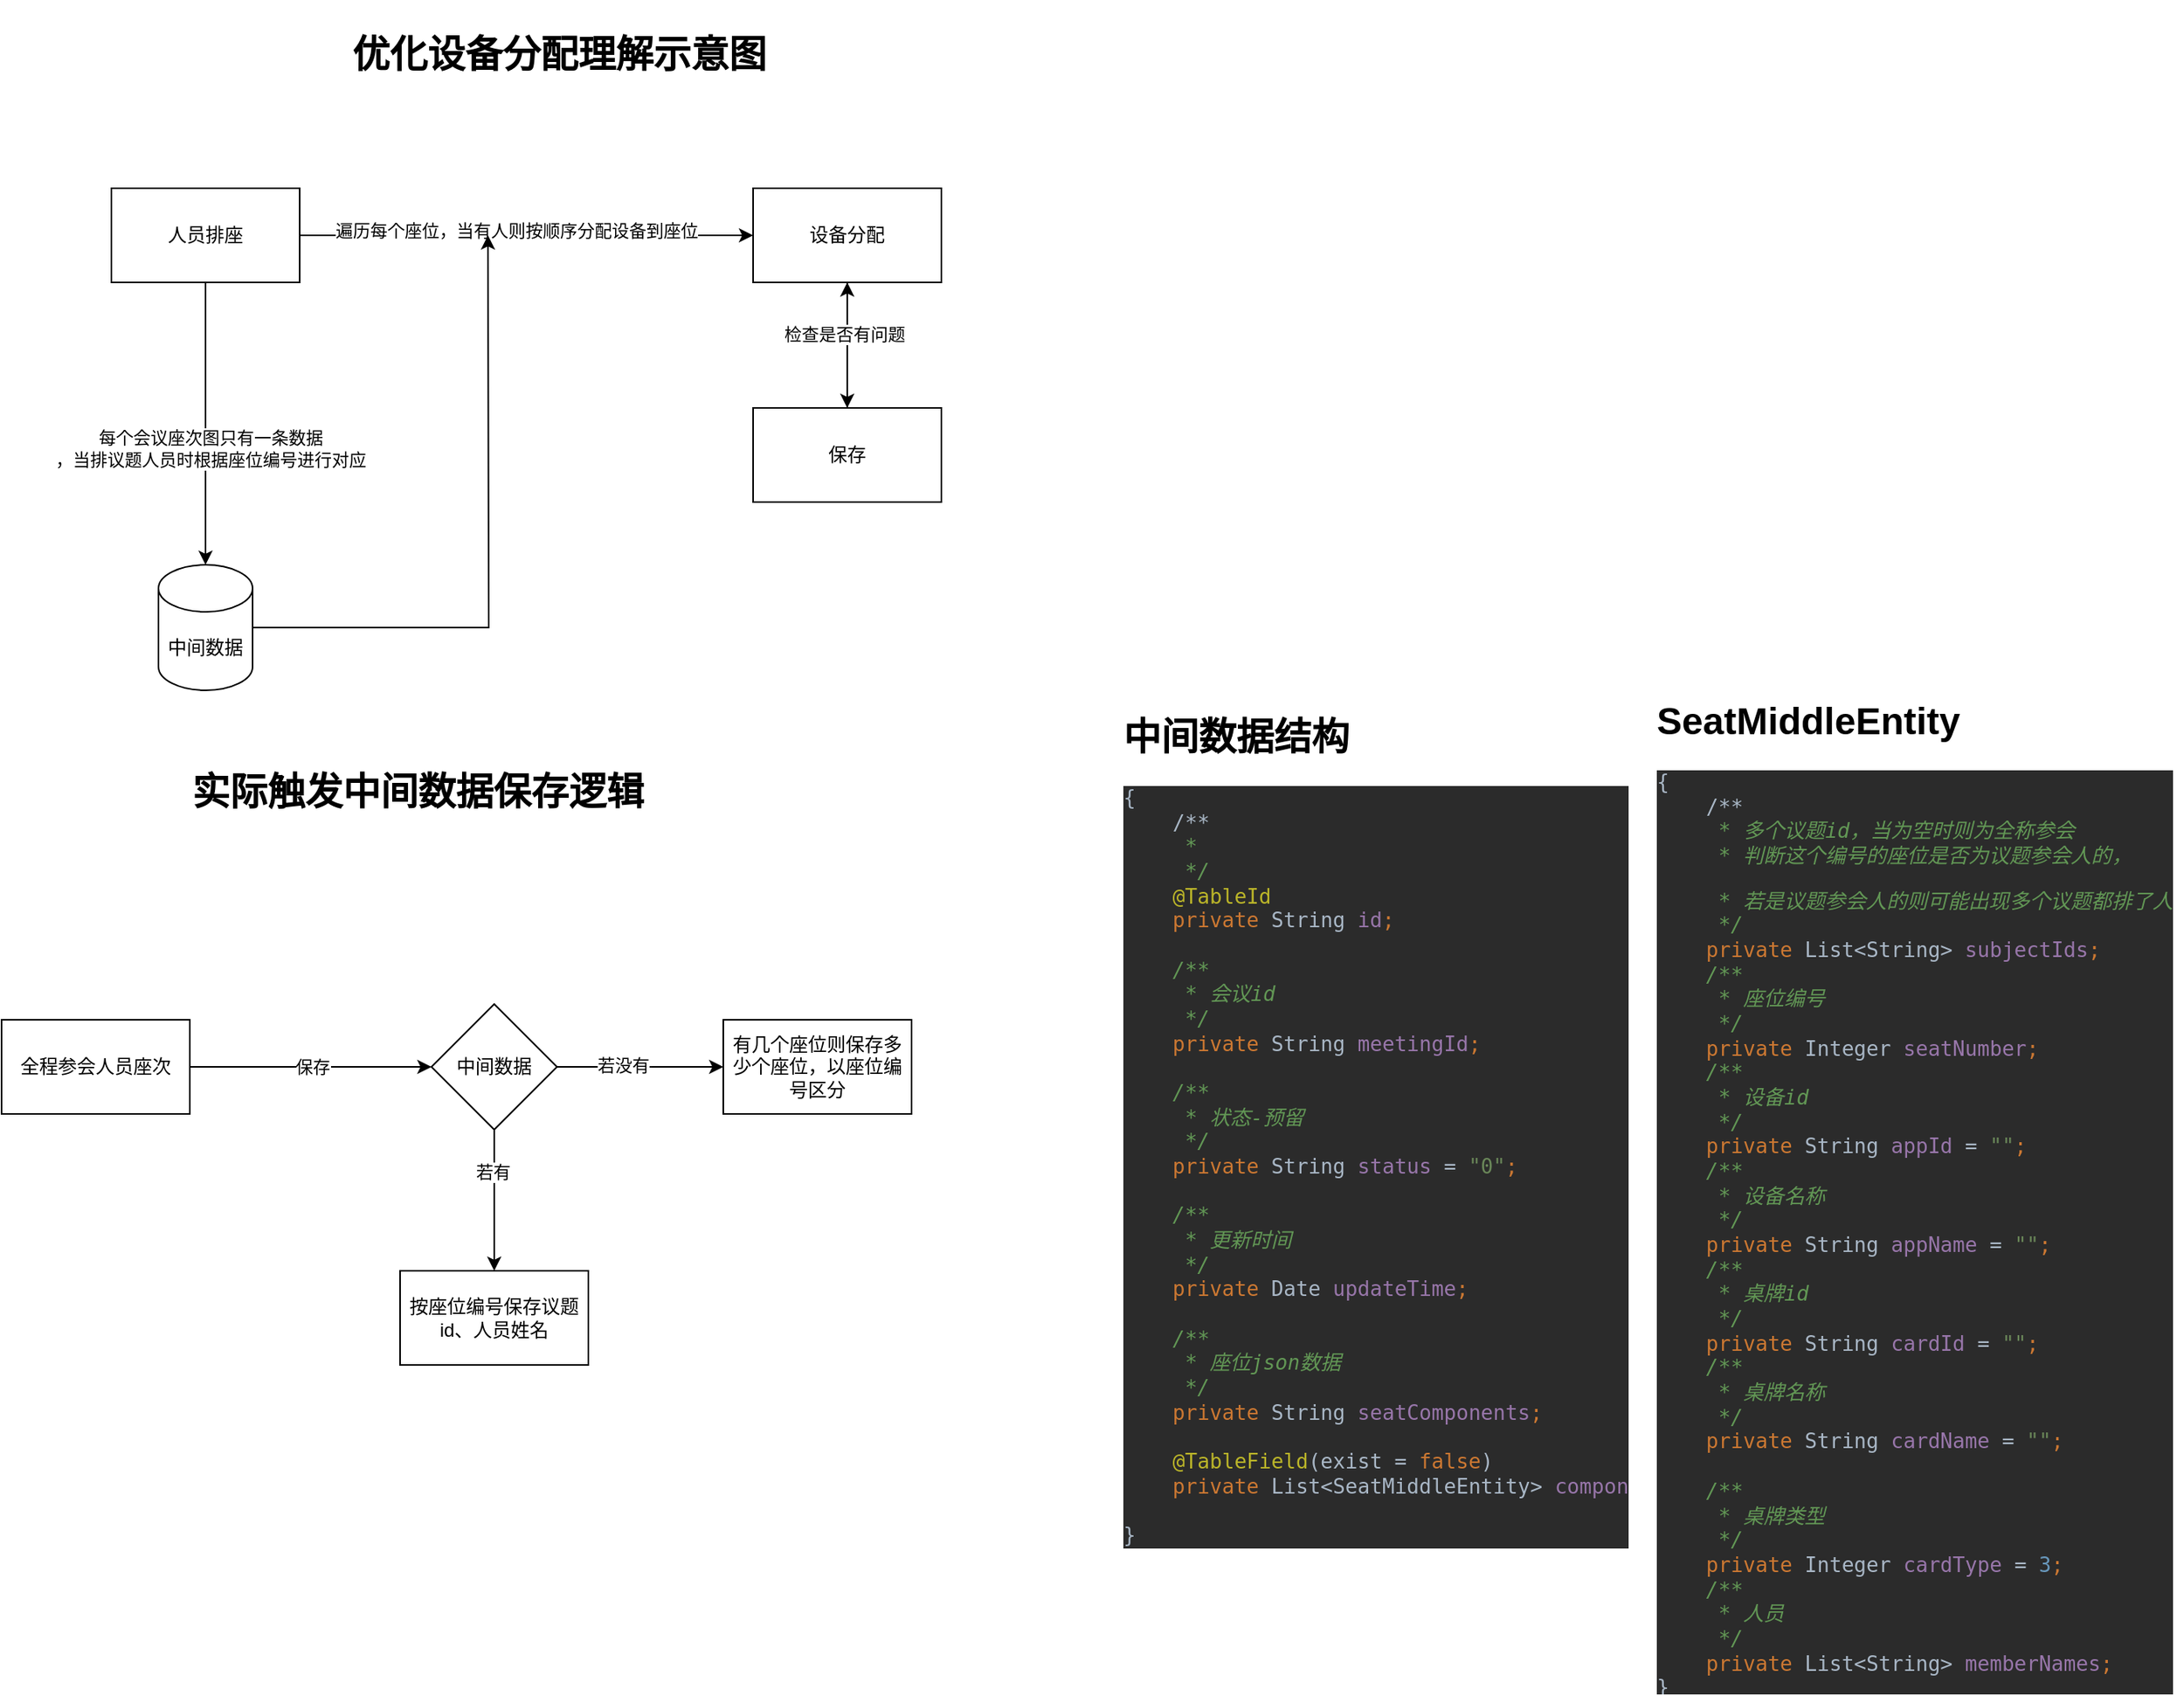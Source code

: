 <mxfile version="22.1.16" type="github">
  <diagram name="第 1 页" id="e1NoEdf7aWCd0x2-uwLn">
    <mxGraphModel dx="1877" dy="1738" grid="1" gridSize="10" guides="1" tooltips="1" connect="1" arrows="1" fold="1" page="1" pageScale="1" pageWidth="827" pageHeight="1169" math="0" shadow="0">
      <root>
        <mxCell id="0" />
        <mxCell id="1" parent="0" />
        <mxCell id="jQPC9AbLbP4iLRhdmr1n-7" style="edgeStyle=orthogonalEdgeStyle;rounded=0;orthogonalLoop=1;jettySize=auto;html=1;entryX=0;entryY=0.5;entryDx=0;entryDy=0;" parent="1" source="jQPC9AbLbP4iLRhdmr1n-1" target="jQPC9AbLbP4iLRhdmr1n-8" edge="1">
          <mxGeometry relative="1" as="geometry">
            <mxPoint x="230" y="100" as="targetPoint" />
          </mxGeometry>
        </mxCell>
        <mxCell id="jQPC9AbLbP4iLRhdmr1n-11" value="遍历每个座位，当有人则按顺序分配设备到座位" style="edgeLabel;html=1;align=center;verticalAlign=middle;resizable=0;points=[];" parent="jQPC9AbLbP4iLRhdmr1n-7" vertex="1" connectable="0">
          <mxGeometry x="-0.05" y="3" relative="1" as="geometry">
            <mxPoint as="offset" />
          </mxGeometry>
        </mxCell>
        <mxCell id="jQPC9AbLbP4iLRhdmr1n-1" value="人员排座" style="rounded=0;whiteSpace=wrap;html=1;" parent="1" vertex="1">
          <mxGeometry x="-130" y="70" width="120" height="60" as="geometry" />
        </mxCell>
        <mxCell id="jQPC9AbLbP4iLRhdmr1n-2" value="&lt;h1&gt;优化设备分配理解示意图&lt;/h1&gt;" style="text;html=1;align=center;verticalAlign=middle;resizable=0;points=[];autosize=1;strokeColor=none;fillColor=none;" parent="1" vertex="1">
          <mxGeometry x="10" y="-50" width="290" height="70" as="geometry" />
        </mxCell>
        <mxCell id="jQPC9AbLbP4iLRhdmr1n-9" style="edgeStyle=orthogonalEdgeStyle;rounded=0;orthogonalLoop=1;jettySize=auto;html=1;" parent="1" source="jQPC9AbLbP4iLRhdmr1n-4" edge="1">
          <mxGeometry relative="1" as="geometry">
            <mxPoint x="110" y="100" as="targetPoint" />
          </mxGeometry>
        </mxCell>
        <mxCell id="jQPC9AbLbP4iLRhdmr1n-4" value="中间数据" style="shape=cylinder3;whiteSpace=wrap;html=1;boundedLbl=1;backgroundOutline=1;size=15;" parent="1" vertex="1">
          <mxGeometry x="-100" y="310" width="60" height="80" as="geometry" />
        </mxCell>
        <mxCell id="jQPC9AbLbP4iLRhdmr1n-5" style="edgeStyle=orthogonalEdgeStyle;rounded=0;orthogonalLoop=1;jettySize=auto;html=1;entryX=0.5;entryY=0;entryDx=0;entryDy=0;entryPerimeter=0;" parent="1" source="jQPC9AbLbP4iLRhdmr1n-1" target="jQPC9AbLbP4iLRhdmr1n-4" edge="1">
          <mxGeometry relative="1" as="geometry" />
        </mxCell>
        <mxCell id="jQPC9AbLbP4iLRhdmr1n-6" value="每个会议座次图只有一条数据&lt;br&gt;，当排议题人员时根据座位编号进行对应" style="edgeLabel;html=1;align=center;verticalAlign=middle;resizable=0;points=[];" parent="jQPC9AbLbP4iLRhdmr1n-5" vertex="1" connectable="0">
          <mxGeometry x="0.18" y="3" relative="1" as="geometry">
            <mxPoint as="offset" />
          </mxGeometry>
        </mxCell>
        <mxCell id="jQPC9AbLbP4iLRhdmr1n-13" value="" style="edgeStyle=orthogonalEdgeStyle;rounded=0;orthogonalLoop=1;jettySize=auto;html=1;" parent="1" source="jQPC9AbLbP4iLRhdmr1n-8" target="jQPC9AbLbP4iLRhdmr1n-12" edge="1">
          <mxGeometry relative="1" as="geometry" />
        </mxCell>
        <mxCell id="jQPC9AbLbP4iLRhdmr1n-8" value="设备分配" style="rounded=0;whiteSpace=wrap;html=1;" parent="1" vertex="1">
          <mxGeometry x="279" y="70" width="120" height="60" as="geometry" />
        </mxCell>
        <mxCell id="jQPC9AbLbP4iLRhdmr1n-14" value="" style="edgeStyle=orthogonalEdgeStyle;rounded=0;orthogonalLoop=1;jettySize=auto;html=1;" parent="1" source="jQPC9AbLbP4iLRhdmr1n-12" target="jQPC9AbLbP4iLRhdmr1n-8" edge="1">
          <mxGeometry relative="1" as="geometry" />
        </mxCell>
        <mxCell id="jQPC9AbLbP4iLRhdmr1n-15" value="检查是否有问题" style="edgeLabel;html=1;align=center;verticalAlign=middle;resizable=0;points=[];" parent="jQPC9AbLbP4iLRhdmr1n-14" vertex="1" connectable="0">
          <mxGeometry x="0.175" y="2" relative="1" as="geometry">
            <mxPoint as="offset" />
          </mxGeometry>
        </mxCell>
        <mxCell id="jQPC9AbLbP4iLRhdmr1n-12" value="保存" style="rounded=0;whiteSpace=wrap;html=1;" parent="1" vertex="1">
          <mxGeometry x="279" y="210" width="120" height="60" as="geometry" />
        </mxCell>
        <mxCell id="TOe0ZiUlGQk0aBQ8viVR-3" style="edgeStyle=orthogonalEdgeStyle;rounded=0;orthogonalLoop=1;jettySize=auto;html=1;entryX=0;entryY=0.5;entryDx=0;entryDy=0;" edge="1" parent="1" source="TOe0ZiUlGQk0aBQ8viVR-1" target="TOe0ZiUlGQk0aBQ8viVR-7">
          <mxGeometry relative="1" as="geometry">
            <mxPoint x="80" y="630" as="targetPoint" />
          </mxGeometry>
        </mxCell>
        <mxCell id="TOe0ZiUlGQk0aBQ8viVR-5" value="保存" style="edgeLabel;html=1;align=center;verticalAlign=middle;resizable=0;points=[];" vertex="1" connectable="0" parent="TOe0ZiUlGQk0aBQ8viVR-3">
          <mxGeometry x="0.01" relative="1" as="geometry">
            <mxPoint as="offset" />
          </mxGeometry>
        </mxCell>
        <mxCell id="TOe0ZiUlGQk0aBQ8viVR-1" value="全程参会人员座次" style="rounded=0;whiteSpace=wrap;html=1;" vertex="1" parent="1">
          <mxGeometry x="-200" y="600" width="120" height="60" as="geometry" />
        </mxCell>
        <mxCell id="TOe0ZiUlGQk0aBQ8viVR-2" value="&lt;h1&gt;实际触发中间数据保存逻辑&lt;br&gt;&lt;/h1&gt;" style="text;html=1;align=center;verticalAlign=middle;resizable=0;points=[];autosize=1;strokeColor=none;fillColor=none;" vertex="1" parent="1">
          <mxGeometry x="-90" y="420" width="310" height="70" as="geometry" />
        </mxCell>
        <mxCell id="TOe0ZiUlGQk0aBQ8viVR-9" style="edgeStyle=orthogonalEdgeStyle;rounded=0;orthogonalLoop=1;jettySize=auto;html=1;entryX=0;entryY=0.5;entryDx=0;entryDy=0;" edge="1" parent="1" source="TOe0ZiUlGQk0aBQ8viVR-7" target="TOe0ZiUlGQk0aBQ8viVR-8">
          <mxGeometry relative="1" as="geometry" />
        </mxCell>
        <mxCell id="TOe0ZiUlGQk0aBQ8viVR-12" value="若没有" style="edgeLabel;html=1;align=center;verticalAlign=middle;resizable=0;points=[];" vertex="1" connectable="0" parent="TOe0ZiUlGQk0aBQ8viVR-9">
          <mxGeometry x="-0.238" y="1" relative="1" as="geometry">
            <mxPoint x="1" as="offset" />
          </mxGeometry>
        </mxCell>
        <mxCell id="TOe0ZiUlGQk0aBQ8viVR-14" style="edgeStyle=orthogonalEdgeStyle;rounded=0;orthogonalLoop=1;jettySize=auto;html=1;entryX=0.5;entryY=0;entryDx=0;entryDy=0;" edge="1" parent="1" source="TOe0ZiUlGQk0aBQ8viVR-7" target="TOe0ZiUlGQk0aBQ8viVR-13">
          <mxGeometry relative="1" as="geometry" />
        </mxCell>
        <mxCell id="TOe0ZiUlGQk0aBQ8viVR-16" value="若有" style="edgeLabel;html=1;align=center;verticalAlign=middle;resizable=0;points=[];" vertex="1" connectable="0" parent="TOe0ZiUlGQk0aBQ8viVR-14">
          <mxGeometry x="-0.413" y="-1" relative="1" as="geometry">
            <mxPoint as="offset" />
          </mxGeometry>
        </mxCell>
        <mxCell id="TOe0ZiUlGQk0aBQ8viVR-7" value="中间数据" style="rhombus;whiteSpace=wrap;html=1;" vertex="1" parent="1">
          <mxGeometry x="74" y="590" width="80" height="80" as="geometry" />
        </mxCell>
        <mxCell id="TOe0ZiUlGQk0aBQ8viVR-8" value="有几个座位则保存多少个座位，以座位编号区分" style="rounded=0;whiteSpace=wrap;html=1;" vertex="1" parent="1">
          <mxGeometry x="260" y="600" width="120" height="60" as="geometry" />
        </mxCell>
        <mxCell id="TOe0ZiUlGQk0aBQ8viVR-10" value="&lt;h1&gt;中间数据结构&lt;/h1&gt;&lt;pre style=&quot;background-color:#2b2b2b;color:#a9b7c6;font-family:&#39;JetBrains Mono&#39;,monospace;font-size:9.8pt;&quot;&gt;{&lt;br&gt;    /**&lt;br&gt;&lt;span style=&quot;color:#629755;font-style:italic;&quot;&gt;     *&lt;br&gt;&lt;/span&gt;&lt;span style=&quot;color:#629755;font-style:italic;&quot;&gt;     */&lt;br&gt;&lt;/span&gt;&lt;span style=&quot;color:#629755;font-style:italic;&quot;&gt;    &lt;/span&gt;&lt;span style=&quot;color:#bbb529;&quot;&gt;@TableId&lt;br&gt;&lt;/span&gt;&lt;span style=&quot;color:#bbb529;&quot;&gt;    &lt;/span&gt;&lt;span style=&quot;color:#cc7832;&quot;&gt;private &lt;/span&gt;String &lt;span style=&quot;color:#9876aa;&quot;&gt;id&lt;/span&gt;&lt;span style=&quot;color:#cc7832;&quot;&gt;;&lt;br&gt;&lt;/span&gt;&lt;span style=&quot;color:#cc7832;&quot;&gt;&lt;br&gt;&lt;/span&gt;&lt;span style=&quot;color:#cc7832;&quot;&gt;    &lt;/span&gt;&lt;span style=&quot;color:#629755;font-style:italic;&quot;&gt;/**&lt;br&gt;&lt;/span&gt;&lt;span style=&quot;color:#629755;font-style:italic;&quot;&gt;     * &lt;/span&gt;&lt;span style=&quot;color:#629755;font-style:italic;font-family:&#39;宋体&#39;,monospace;&quot;&gt;会议&lt;/span&gt;&lt;span style=&quot;color:#629755;font-style:italic;&quot;&gt;id&lt;br&gt;&lt;/span&gt;&lt;span style=&quot;color:#629755;font-style:italic;&quot;&gt;     */&lt;br&gt;&lt;/span&gt;&lt;span style=&quot;color:#629755;font-style:italic;&quot;&gt;    &lt;/span&gt;&lt;span style=&quot;color:#cc7832;&quot;&gt;private &lt;/span&gt;String &lt;span style=&quot;color:#9876aa;&quot;&gt;meetingId&lt;/span&gt;&lt;span style=&quot;color:#cc7832;&quot;&gt;;&lt;br&gt;&lt;/span&gt;&lt;span style=&quot;color:#cc7832;&quot;&gt;&lt;br&gt;&lt;/span&gt;&lt;span style=&quot;color:#cc7832;&quot;&gt;    &lt;/span&gt;&lt;span style=&quot;color:#629755;font-style:italic;&quot;&gt;/**&lt;br&gt;&lt;/span&gt;&lt;span style=&quot;color:#629755;font-style:italic;&quot;&gt;     * &lt;/span&gt;&lt;span style=&quot;color:#629755;font-style:italic;font-family:&#39;宋体&#39;,monospace;&quot;&gt;状态&lt;/span&gt;&lt;span style=&quot;color:#629755;font-style:italic;&quot;&gt;-&lt;/span&gt;&lt;span style=&quot;color:#629755;font-style:italic;font-family:&#39;宋体&#39;,monospace;&quot;&gt;预留&lt;br&gt;&lt;/span&gt;&lt;span style=&quot;color:#629755;font-style:italic;font-family:&#39;宋体&#39;,monospace;&quot;&gt;     &lt;/span&gt;&lt;span style=&quot;color:#629755;font-style:italic;&quot;&gt;*/&lt;br&gt;&lt;/span&gt;&lt;span style=&quot;color:#629755;font-style:italic;&quot;&gt;    &lt;/span&gt;&lt;span style=&quot;color:#cc7832;&quot;&gt;private &lt;/span&gt;String &lt;span style=&quot;color:#9876aa;&quot;&gt;status &lt;/span&gt;= &lt;span style=&quot;color:#6a8759;&quot;&gt;&quot;0&quot;&lt;/span&gt;&lt;span style=&quot;color:#cc7832;&quot;&gt;;&lt;br&gt;&lt;/span&gt;&lt;span style=&quot;color:#cc7832;&quot;&gt;&lt;br&gt;&lt;/span&gt;&lt;span style=&quot;color:#cc7832;&quot;&gt;    &lt;/span&gt;&lt;span style=&quot;color:#629755;font-style:italic;&quot;&gt;/**&lt;br&gt;&lt;/span&gt;&lt;span style=&quot;color:#629755;font-style:italic;&quot;&gt;     * &lt;/span&gt;&lt;span style=&quot;color:#629755;font-style:italic;font-family:&#39;宋体&#39;,monospace;&quot;&gt;更新时间&lt;br&gt;&lt;/span&gt;&lt;span style=&quot;color:#629755;font-style:italic;font-family:&#39;宋体&#39;,monospace;&quot;&gt;     &lt;/span&gt;&lt;span style=&quot;color:#629755;font-style:italic;&quot;&gt;*/&lt;br&gt;&lt;/span&gt;&lt;span style=&quot;color:#629755;font-style:italic;&quot;&gt;    &lt;/span&gt;&lt;span style=&quot;color:#cc7832;&quot;&gt;private &lt;/span&gt;Date &lt;span style=&quot;color:#9876aa;&quot;&gt;updateTime&lt;/span&gt;&lt;span style=&quot;color:#cc7832;&quot;&gt;;&lt;br&gt;&lt;/span&gt;&lt;span style=&quot;color:#cc7832;&quot;&gt;&lt;br&gt;&lt;/span&gt;&lt;span style=&quot;color:#cc7832;&quot;&gt;    &lt;/span&gt;&lt;span style=&quot;color:#629755;font-style:italic;&quot;&gt;/**&lt;br&gt;&lt;/span&gt;&lt;span style=&quot;color:#629755;font-style:italic;&quot;&gt;     * &lt;/span&gt;&lt;span style=&quot;color:#629755;font-style:italic;font-family:&#39;宋体&#39;,monospace;&quot;&gt;座位&lt;/span&gt;&lt;span style=&quot;color:#629755;font-style:italic;&quot;&gt;json&lt;/span&gt;&lt;span style=&quot;color:#629755;font-style:italic;font-family:&#39;宋体&#39;,monospace;&quot;&gt;数据&lt;br&gt;&lt;/span&gt;&lt;span style=&quot;color:#629755;font-style:italic;font-family:&#39;宋体&#39;,monospace;&quot;&gt;     &lt;/span&gt;&lt;span style=&quot;color:#629755;font-style:italic;&quot;&gt;*/&lt;br&gt;&lt;/span&gt;&lt;span style=&quot;color:#629755;font-style:italic;&quot;&gt;    &lt;/span&gt;&lt;span style=&quot;color:#cc7832;&quot;&gt;private &lt;/span&gt;String &lt;span style=&quot;color:#9876aa;&quot;&gt;seatComponents&lt;/span&gt;&lt;span style=&quot;color:#cc7832;&quot;&gt;;&lt;br&gt;&lt;/span&gt;&lt;span style=&quot;color:#cc7832;&quot;&gt;&lt;br&gt;&lt;/span&gt;&lt;span style=&quot;color:#cc7832;&quot;&gt;    &lt;/span&gt;&lt;span style=&quot;color:#bbb529;&quot;&gt;@TableField&lt;/span&gt;(exist = &lt;span style=&quot;color:#cc7832;&quot;&gt;false&lt;/span&gt;)&lt;br&gt;    &lt;span style=&quot;color:#cc7832;&quot;&gt;private &lt;/span&gt;List&amp;lt;SeatMiddleEntity&amp;gt; &lt;span style=&quot;color:#9876aa;&quot;&gt;componentsData&lt;/span&gt;&lt;span style=&quot;color:#cc7832;&quot;&gt;;&lt;br&gt;&lt;/span&gt;&lt;span style=&quot;color:#cc7832;&quot;&gt;&lt;br&gt;&lt;/span&gt;}&lt;/pre&gt;" style="text;html=1;strokeColor=none;fillColor=none;spacing=5;spacingTop=-20;whiteSpace=wrap;overflow=hidden;rounded=0;" vertex="1" parent="1">
          <mxGeometry x="510" y="400" width="330" height="550" as="geometry" />
        </mxCell>
        <mxCell id="TOe0ZiUlGQk0aBQ8viVR-11" value="&lt;h1&gt;SeatMiddleEntity&lt;/h1&gt;&lt;pre style=&quot;background-color:#2b2b2b;color:#a9b7c6;font-family:&#39;JetBrains Mono&#39;,monospace;font-size:9.8pt;&quot;&gt;&lt;pre style=&quot;font-family: &amp;quot;JetBrains Mono&amp;quot;, monospace; font-size: 9.8pt;&quot;&gt;{&lt;br&gt;    /**&lt;br&gt;&lt;span style=&quot;color:#629755;font-style:italic;&quot;&gt;     * &lt;/span&gt;&lt;span style=&quot;color:#629755;font-style:italic;font-family:&#39;宋体&#39;,monospace;&quot;&gt;多个议题&lt;/span&gt;&lt;span style=&quot;color:#629755;font-style:italic;&quot;&gt;id&lt;/span&gt;&lt;span style=&quot;color:#629755;font-style:italic;font-family:&#39;宋体&#39;,monospace;&quot;&gt;，当为空时则为全称参会&lt;br&gt;&lt;/span&gt;&lt;span style=&quot;color:#629755;font-style:italic;font-family:&#39;宋体&#39;,monospace;&quot;&gt;     &lt;/span&gt;&lt;span style=&quot;color:#629755;font-style:italic;&quot;&gt;* &lt;/span&gt;&lt;span style=&quot;color:#629755;font-style:italic;font-family:&#39;宋体&#39;,monospace;&quot;&gt;判断这个编号的座位是否为议题参会人的，&lt;/span&gt;&lt;/pre&gt;&lt;pre style=&quot;font-family: &amp;quot;JetBrains Mono&amp;quot;, monospace; font-size: 9.8pt;&quot;&gt;&lt;span style=&quot;color:#629755;font-style:italic;font-family:&#39;宋体&#39;,monospace;&quot;&gt;     * 若是议题参会人的则可能出现多个议题都排了人&lt;br&gt;&lt;/span&gt;&lt;span style=&quot;color:#629755;font-style:italic;font-family:&#39;宋体&#39;,monospace;&quot;&gt;     &lt;/span&gt;&lt;span style=&quot;color:#629755;font-style:italic;&quot;&gt;*/&lt;br&gt;&lt;/span&gt;&lt;span style=&quot;color:#629755;font-style:italic;&quot;&gt;    &lt;/span&gt;&lt;span style=&quot;color:#cc7832;&quot;&gt;private &lt;/span&gt;List&amp;lt;String&amp;gt; &lt;span style=&quot;color:#9876aa;&quot;&gt;subjectIds&lt;/span&gt;&lt;span style=&quot;color:#cc7832;&quot;&gt;;&lt;br&gt;&lt;/span&gt;&lt;span style=&quot;color:#cc7832;&quot;&gt;    &lt;/span&gt;&lt;span style=&quot;color:#629755;font-style:italic;&quot;&gt;/**&lt;br&gt;&lt;/span&gt;&lt;span style=&quot;color:#629755;font-style:italic;&quot;&gt;     * &lt;/span&gt;&lt;span style=&quot;color:#629755;font-style:italic;font-family:&#39;宋体&#39;,monospace;&quot;&gt;座位编号&lt;br&gt;&lt;/span&gt;&lt;span style=&quot;color:#629755;font-style:italic;font-family:&#39;宋体&#39;,monospace;&quot;&gt;     &lt;/span&gt;&lt;span style=&quot;color:#629755;font-style:italic;&quot;&gt;*/&lt;br&gt;&lt;/span&gt;&lt;span style=&quot;color:#629755;font-style:italic;&quot;&gt;    &lt;/span&gt;&lt;span style=&quot;color:#cc7832;&quot;&gt;private &lt;/span&gt;Integer &lt;span style=&quot;color:#9876aa;&quot;&gt;seatNumber&lt;/span&gt;&lt;span style=&quot;color:#cc7832;&quot;&gt;;&lt;br&gt;&lt;/span&gt;&lt;span style=&quot;color:#cc7832;&quot;&gt;    &lt;/span&gt;&lt;span style=&quot;color:#629755;font-style:italic;&quot;&gt;/**&lt;br&gt;&lt;/span&gt;&lt;span style=&quot;color:#629755;font-style:italic;&quot;&gt;     * &lt;/span&gt;&lt;span style=&quot;color:#629755;font-style:italic;font-family:&#39;宋体&#39;,monospace;&quot;&gt;设备&lt;/span&gt;&lt;span style=&quot;color:#629755;font-style:italic;&quot;&gt;id&lt;br&gt;&lt;/span&gt;&lt;span style=&quot;color:#629755;font-style:italic;&quot;&gt;     */&lt;br&gt;&lt;/span&gt;&lt;span style=&quot;color:#629755;font-style:italic;&quot;&gt;    &lt;/span&gt;&lt;span style=&quot;color:#cc7832;&quot;&gt;private &lt;/span&gt;String &lt;span style=&quot;color:#9876aa;&quot;&gt;appId &lt;/span&gt;= &lt;span style=&quot;color:#6a8759;&quot;&gt;&quot;&quot;&lt;/span&gt;&lt;span style=&quot;color:#cc7832;&quot;&gt;;&lt;br&gt;&lt;/span&gt;&lt;span style=&quot;color:#cc7832;&quot;&gt;    &lt;/span&gt;&lt;span style=&quot;color:#629755;font-style:italic;&quot;&gt;/**&lt;br&gt;&lt;/span&gt;&lt;span style=&quot;color:#629755;font-style:italic;&quot;&gt;     * &lt;/span&gt;&lt;span style=&quot;color:#629755;font-style:italic;font-family:&#39;宋体&#39;,monospace;&quot;&gt;设备名称&lt;br&gt;&lt;/span&gt;&lt;span style=&quot;color:#629755;font-style:italic;font-family:&#39;宋体&#39;,monospace;&quot;&gt;     &lt;/span&gt;&lt;span style=&quot;color:#629755;font-style:italic;&quot;&gt;*/&lt;br&gt;&lt;/span&gt;&lt;span style=&quot;color:#629755;font-style:italic;&quot;&gt;    &lt;/span&gt;&lt;span style=&quot;color:#cc7832;&quot;&gt;private &lt;/span&gt;String &lt;span style=&quot;color:#9876aa;&quot;&gt;appName &lt;/span&gt;= &lt;span style=&quot;color:#6a8759;&quot;&gt;&quot;&quot;&lt;/span&gt;&lt;span style=&quot;color:#cc7832;&quot;&gt;;&lt;br&gt;&lt;/span&gt;&lt;span style=&quot;color:#cc7832;&quot;&gt;    &lt;/span&gt;&lt;span style=&quot;color:#629755;font-style:italic;&quot;&gt;/**&lt;br&gt;&lt;/span&gt;&lt;span style=&quot;color:#629755;font-style:italic;&quot;&gt;     * &lt;/span&gt;&lt;span style=&quot;color:#629755;font-style:italic;font-family:&#39;宋体&#39;,monospace;&quot;&gt;桌牌&lt;/span&gt;&lt;span style=&quot;color:#629755;font-style:italic;&quot;&gt;id&lt;br&gt;&lt;/span&gt;&lt;span style=&quot;color:#629755;font-style:italic;&quot;&gt;     */&lt;br&gt;&lt;/span&gt;&lt;span style=&quot;color:#629755;font-style:italic;&quot;&gt;    &lt;/span&gt;&lt;span style=&quot;color:#cc7832;&quot;&gt;private &lt;/span&gt;String &lt;span style=&quot;color:#9876aa;&quot;&gt;cardId &lt;/span&gt;= &lt;span style=&quot;color:#6a8759;&quot;&gt;&quot;&quot;&lt;/span&gt;&lt;span style=&quot;color:#cc7832;&quot;&gt;;&lt;br&gt;&lt;/span&gt;&lt;span style=&quot;color:#cc7832;&quot;&gt;    &lt;/span&gt;&lt;span style=&quot;color:#629755;font-style:italic;&quot;&gt;/**&lt;br&gt;&lt;/span&gt;&lt;span style=&quot;color:#629755;font-style:italic;&quot;&gt;     * &lt;/span&gt;&lt;span style=&quot;color:#629755;font-style:italic;font-family:&#39;宋体&#39;,monospace;&quot;&gt;桌牌名称&lt;br&gt;&lt;/span&gt;&lt;span style=&quot;color:#629755;font-style:italic;font-family:&#39;宋体&#39;,monospace;&quot;&gt;     &lt;/span&gt;&lt;span style=&quot;color:#629755;font-style:italic;&quot;&gt;*/&lt;br&gt;&lt;/span&gt;&lt;span style=&quot;color:#629755;font-style:italic;&quot;&gt;    &lt;/span&gt;&lt;span style=&quot;color:#cc7832;&quot;&gt;private &lt;/span&gt;String &lt;span style=&quot;color:#9876aa;&quot;&gt;cardName &lt;/span&gt;= &lt;span style=&quot;color:#6a8759;&quot;&gt;&quot;&quot;&lt;/span&gt;&lt;span style=&quot;color:#cc7832;&quot;&gt;;&lt;br&gt;&lt;/span&gt;&lt;span style=&quot;color:#cc7832;&quot;&gt;&lt;br&gt;&lt;/span&gt;&lt;span style=&quot;color:#cc7832;&quot;&gt;    &lt;/span&gt;&lt;span style=&quot;color:#629755;font-style:italic;&quot;&gt;/**&lt;br&gt;&lt;/span&gt;&lt;span style=&quot;color:#629755;font-style:italic;&quot;&gt;     * &lt;/span&gt;&lt;span style=&quot;color:#629755;font-style:italic;font-family:&#39;宋体&#39;,monospace;&quot;&gt;桌牌类型&lt;br&gt;&lt;/span&gt;&lt;span style=&quot;color:#629755;font-style:italic;font-family:&#39;宋体&#39;,monospace;&quot;&gt;     &lt;/span&gt;&lt;span style=&quot;color:#629755;font-style:italic;&quot;&gt;*/&lt;br&gt;&lt;/span&gt;&lt;span style=&quot;color:#629755;font-style:italic;&quot;&gt;    &lt;/span&gt;&lt;span style=&quot;color:#cc7832;&quot;&gt;private &lt;/span&gt;Integer &lt;span style=&quot;color:#9876aa;&quot;&gt;cardType &lt;/span&gt;= &lt;span style=&quot;color:#6897bb;&quot;&gt;3&lt;/span&gt;&lt;span style=&quot;color:#cc7832;&quot;&gt;;&lt;br&gt;&lt;/span&gt;&lt;span style=&quot;color:#cc7832;&quot;&gt;    &lt;/span&gt;&lt;span style=&quot;color:#629755;font-style:italic;&quot;&gt;/**&lt;br&gt;&lt;/span&gt;&lt;span style=&quot;color:#629755;font-style:italic;&quot;&gt;     * &lt;/span&gt;&lt;span style=&quot;color:#629755;font-style:italic;font-family:&#39;宋体&#39;,monospace;&quot;&gt;人员&lt;br&gt;&lt;/span&gt;&lt;span style=&quot;color:#629755;font-style:italic;font-family:&#39;宋体&#39;,monospace;&quot;&gt;     &lt;/span&gt;&lt;span style=&quot;color:#629755;font-style:italic;&quot;&gt;*/&lt;br&gt;&lt;/span&gt;&lt;span style=&quot;color:#629755;font-style:italic;&quot;&gt;    &lt;/span&gt;&lt;span style=&quot;color:#cc7832;&quot;&gt;private &lt;/span&gt;List&amp;lt;String&amp;gt; &lt;span style=&quot;color:#9876aa;&quot;&gt;memberNames&lt;/span&gt;&lt;span style=&quot;color:#cc7832;&quot;&gt;;&lt;br&gt;&lt;/span&gt;}&lt;/pre&gt;&lt;/pre&gt;" style="text;html=1;strokeColor=none;fillColor=none;spacing=5;spacingTop=-20;whiteSpace=wrap;overflow=hidden;rounded=0;" vertex="1" parent="1">
          <mxGeometry x="850" y="390" width="340" height="640" as="geometry" />
        </mxCell>
        <mxCell id="TOe0ZiUlGQk0aBQ8viVR-13" value="按座位编号保存议题id、人员姓名" style="rounded=0;whiteSpace=wrap;html=1;" vertex="1" parent="1">
          <mxGeometry x="54" y="760" width="120" height="60" as="geometry" />
        </mxCell>
      </root>
    </mxGraphModel>
  </diagram>
</mxfile>

